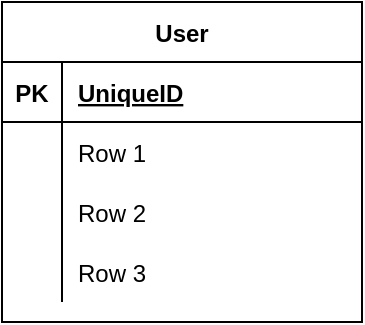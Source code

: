 <mxfile version="13.6.2" type="github"><diagram id="3IAwDomSX4GTOxIave0a" name="Page-1"><mxGraphModel dx="742" dy="478" grid="1" gridSize="10" guides="1" tooltips="1" connect="1" arrows="1" fold="1" page="1" pageScale="1" pageWidth="850" pageHeight="1100" math="0" shadow="0"><root><mxCell id="0"/><mxCell id="1" parent="0"/><mxCell id="bAAhYgV04LeSds4EKRLH-1" value="User" style="shape=table;startSize=30;container=1;collapsible=1;childLayout=tableLayout;fixedRows=1;rowLines=0;fontStyle=1;align=center;resizeLast=1;" vertex="1" parent="1"><mxGeometry x="110" y="70" width="180" height="160" as="geometry"/></mxCell><mxCell id="bAAhYgV04LeSds4EKRLH-2" value="" style="shape=partialRectangle;collapsible=0;dropTarget=0;pointerEvents=0;fillColor=none;top=0;left=0;bottom=1;right=0;points=[[0,0.5],[1,0.5]];portConstraint=eastwest;" vertex="1" parent="bAAhYgV04LeSds4EKRLH-1"><mxGeometry y="30" width="180" height="30" as="geometry"/></mxCell><mxCell id="bAAhYgV04LeSds4EKRLH-3" value="PK" style="shape=partialRectangle;connectable=0;fillColor=none;top=0;left=0;bottom=0;right=0;fontStyle=1;overflow=hidden;" vertex="1" parent="bAAhYgV04LeSds4EKRLH-2"><mxGeometry width="30" height="30" as="geometry"/></mxCell><mxCell id="bAAhYgV04LeSds4EKRLH-4" value="UniqueID" style="shape=partialRectangle;connectable=0;fillColor=none;top=0;left=0;bottom=0;right=0;align=left;spacingLeft=6;fontStyle=5;overflow=hidden;" vertex="1" parent="bAAhYgV04LeSds4EKRLH-2"><mxGeometry x="30" width="150" height="30" as="geometry"/></mxCell><mxCell id="bAAhYgV04LeSds4EKRLH-5" value="" style="shape=partialRectangle;collapsible=0;dropTarget=0;pointerEvents=0;fillColor=none;top=0;left=0;bottom=0;right=0;points=[[0,0.5],[1,0.5]];portConstraint=eastwest;" vertex="1" parent="bAAhYgV04LeSds4EKRLH-1"><mxGeometry y="60" width="180" height="30" as="geometry"/></mxCell><mxCell id="bAAhYgV04LeSds4EKRLH-6" value="" style="shape=partialRectangle;connectable=0;fillColor=none;top=0;left=0;bottom=0;right=0;editable=1;overflow=hidden;" vertex="1" parent="bAAhYgV04LeSds4EKRLH-5"><mxGeometry width="30" height="30" as="geometry"/></mxCell><mxCell id="bAAhYgV04LeSds4EKRLH-7" value="Row 1" style="shape=partialRectangle;connectable=0;fillColor=none;top=0;left=0;bottom=0;right=0;align=left;spacingLeft=6;overflow=hidden;" vertex="1" parent="bAAhYgV04LeSds4EKRLH-5"><mxGeometry x="30" width="150" height="30" as="geometry"/></mxCell><mxCell id="bAAhYgV04LeSds4EKRLH-8" value="" style="shape=partialRectangle;collapsible=0;dropTarget=0;pointerEvents=0;fillColor=none;top=0;left=0;bottom=0;right=0;points=[[0,0.5],[1,0.5]];portConstraint=eastwest;" vertex="1" parent="bAAhYgV04LeSds4EKRLH-1"><mxGeometry y="90" width="180" height="30" as="geometry"/></mxCell><mxCell id="bAAhYgV04LeSds4EKRLH-9" value="" style="shape=partialRectangle;connectable=0;fillColor=none;top=0;left=0;bottom=0;right=0;editable=1;overflow=hidden;" vertex="1" parent="bAAhYgV04LeSds4EKRLH-8"><mxGeometry width="30" height="30" as="geometry"/></mxCell><mxCell id="bAAhYgV04LeSds4EKRLH-10" value="Row 2" style="shape=partialRectangle;connectable=0;fillColor=none;top=0;left=0;bottom=0;right=0;align=left;spacingLeft=6;overflow=hidden;" vertex="1" parent="bAAhYgV04LeSds4EKRLH-8"><mxGeometry x="30" width="150" height="30" as="geometry"/></mxCell><mxCell id="bAAhYgV04LeSds4EKRLH-11" value="" style="shape=partialRectangle;collapsible=0;dropTarget=0;pointerEvents=0;fillColor=none;top=0;left=0;bottom=0;right=0;points=[[0,0.5],[1,0.5]];portConstraint=eastwest;" vertex="1" parent="bAAhYgV04LeSds4EKRLH-1"><mxGeometry y="120" width="180" height="30" as="geometry"/></mxCell><mxCell id="bAAhYgV04LeSds4EKRLH-12" value="" style="shape=partialRectangle;connectable=0;fillColor=none;top=0;left=0;bottom=0;right=0;editable=1;overflow=hidden;" vertex="1" parent="bAAhYgV04LeSds4EKRLH-11"><mxGeometry width="30" height="30" as="geometry"/></mxCell><mxCell id="bAAhYgV04LeSds4EKRLH-13" value="Row 3" style="shape=partialRectangle;connectable=0;fillColor=none;top=0;left=0;bottom=0;right=0;align=left;spacingLeft=6;overflow=hidden;" vertex="1" parent="bAAhYgV04LeSds4EKRLH-11"><mxGeometry x="30" width="150" height="30" as="geometry"/></mxCell></root></mxGraphModel></diagram></mxfile>